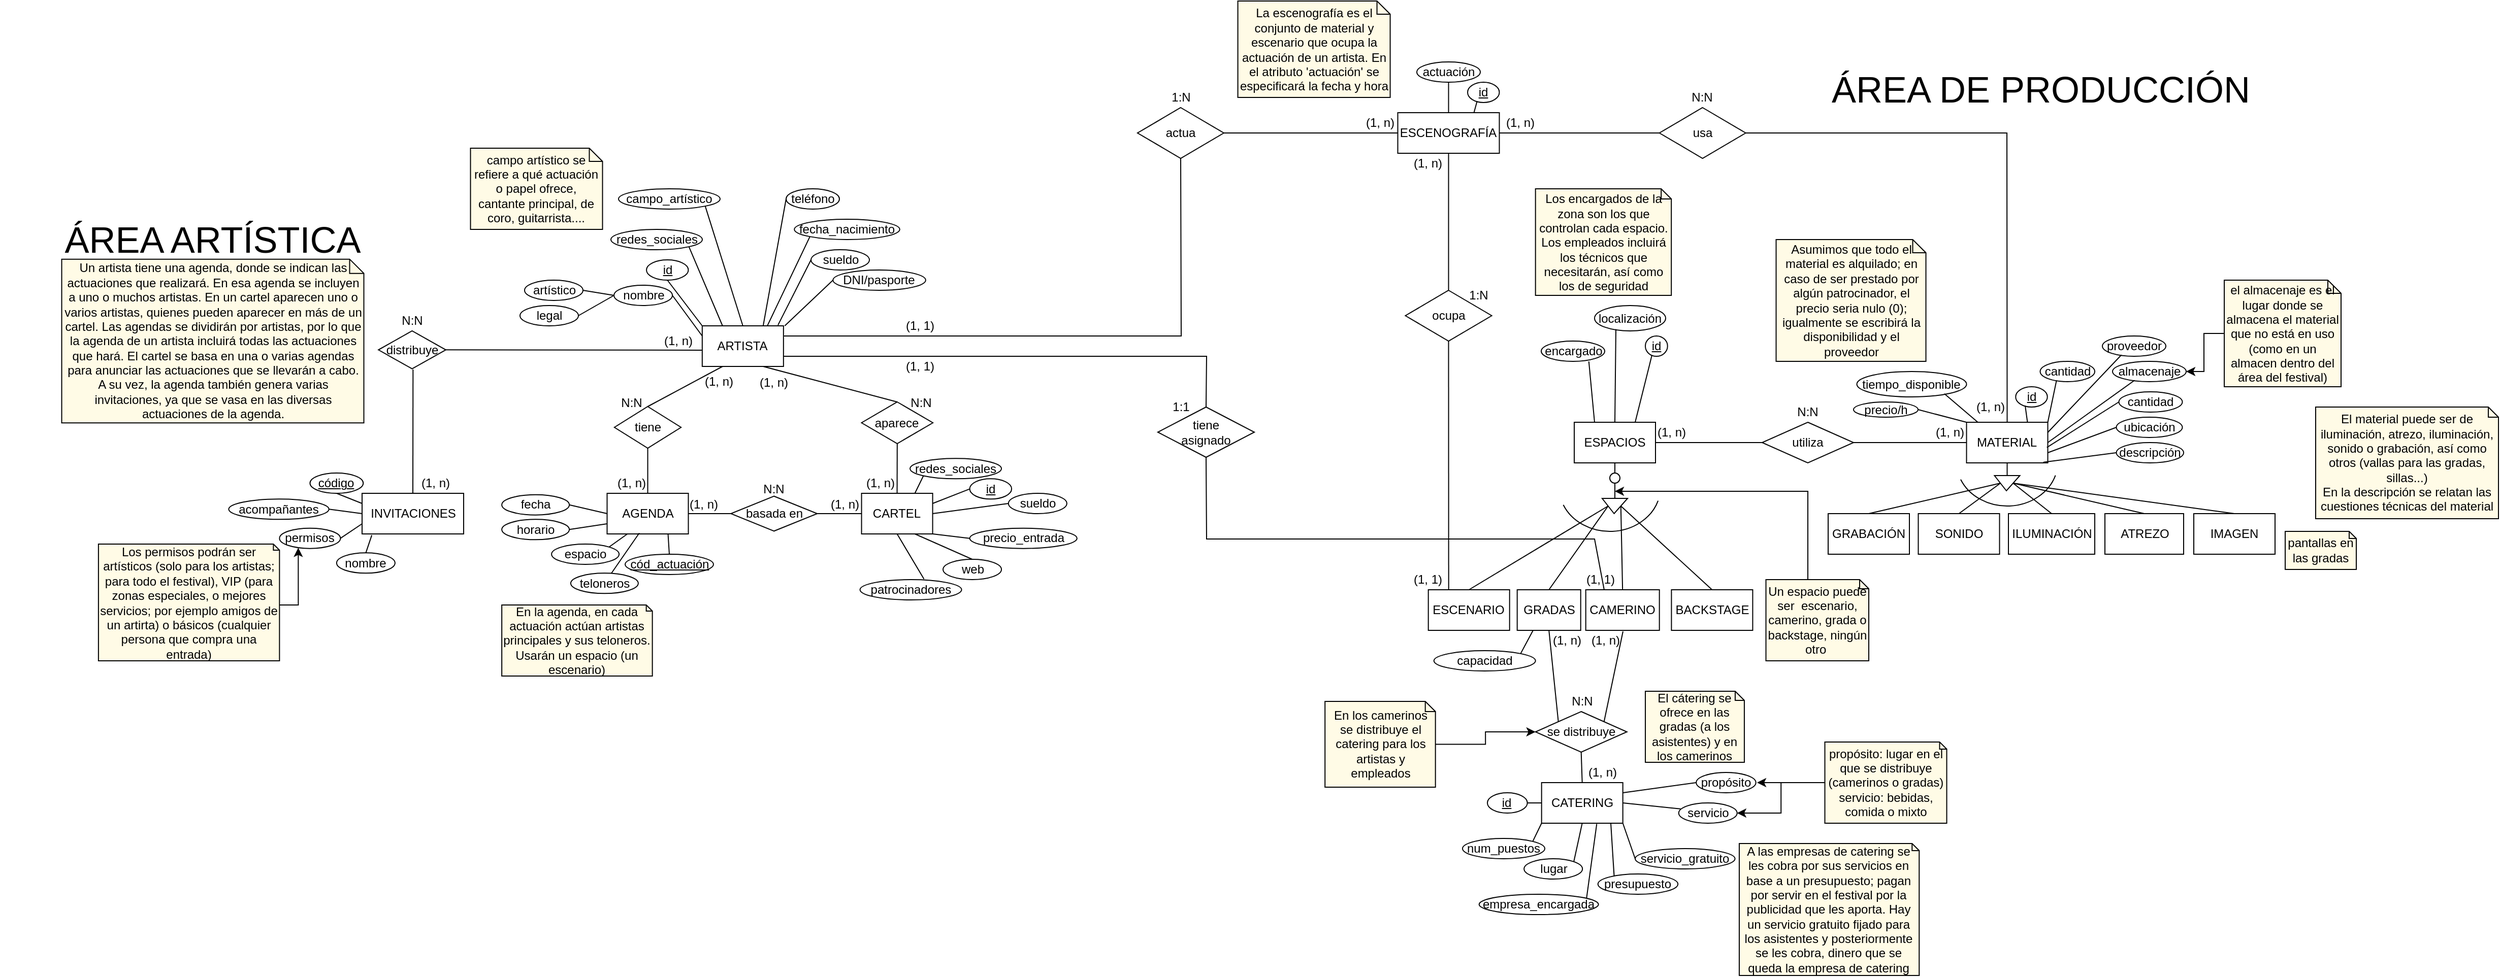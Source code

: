 <mxfile version="14.6.6" type="device"><diagram id="wHpsSQKOxJFCnORs4FpX" name="Page-1"><mxGraphModel dx="1752" dy="1997" grid="1" gridSize="10" guides="1" tooltips="1" connect="1" arrows="1" fold="1" page="1" pageScale="1" pageWidth="827" pageHeight="1169" math="0" shadow="0"><root><mxCell id="0"/><mxCell id="1" parent="0"/><mxCell id="FIEBZIFD5SA5ssJFEUVa-2" value="" style="verticalLabelPosition=bottom;verticalAlign=top;html=1;shape=mxgraph.basic.arc;startAngle=0.3;endAngle=0.684;fillColor=#FFFBE6;" parent="1" vertex="1"><mxGeometry x="1526.25" y="360" width="100" height="87.5" as="geometry"/></mxCell><mxCell id="lAFr23rKKSuZjU2SJJOA-1" value="ARTISTA" style="rounded=0;whiteSpace=wrap;html=1;" parent="1" vertex="1"><mxGeometry x="291.42" y="270" width="80" height="40" as="geometry"/></mxCell><mxCell id="lAFr23rKKSuZjU2SJJOA-2" value="CARTEL" style="rounded=0;whiteSpace=wrap;html=1;" parent="1" vertex="1"><mxGeometry x="448.28" y="435" width="70" height="40" as="geometry"/></mxCell><mxCell id="lAFr23rKKSuZjU2SJJOA-3" value="INVITACIONES" style="rounded=0;whiteSpace=wrap;html=1;" parent="1" vertex="1"><mxGeometry x="-43.5" y="435" width="100" height="40" as="geometry"/></mxCell><mxCell id="lAFr23rKKSuZjU2SJJOA-4" value="AGENDA" style="rounded=0;whiteSpace=wrap;html=1;" parent="1" vertex="1"><mxGeometry x="197.75" y="435" width="80" height="40" as="geometry"/></mxCell><mxCell id="lAFr23rKKSuZjU2SJJOA-45" value="MATERIAL" style="rounded=0;whiteSpace=wrap;html=1;" parent="1" vertex="1"><mxGeometry x="1536.25" y="365" width="80" height="40" as="geometry"/></mxCell><mxCell id="lAFr23rKKSuZjU2SJJOA-46" value="SONIDO" style="rounded=0;whiteSpace=wrap;html=1;" parent="1" vertex="1"><mxGeometry x="1488.75" y="455" width="80" height="40" as="geometry"/></mxCell><mxCell id="lAFr23rKKSuZjU2SJJOA-47" value="GRABACIÓN" style="rounded=0;whiteSpace=wrap;html=1;" parent="1" vertex="1"><mxGeometry x="1400" y="455" width="80" height="40" as="geometry"/></mxCell><mxCell id="lAFr23rKKSuZjU2SJJOA-48" value="ILUMINACIÓN" style="rounded=0;whiteSpace=wrap;html=1;" parent="1" vertex="1"><mxGeometry x="1577.5" y="455" width="85" height="40" as="geometry"/></mxCell><mxCell id="lAFr23rKKSuZjU2SJJOA-49" value="ESPACIOS" style="rounded=0;whiteSpace=wrap;html=1;" parent="1" vertex="1"><mxGeometry x="1150" y="365" width="80" height="40" as="geometry"/></mxCell><mxCell id="lAFr23rKKSuZjU2SJJOA-50" value="ESCENARIO" style="rounded=0;whiteSpace=wrap;html=1;" parent="1" vertex="1"><mxGeometry x="1006.34" y="530" width="80" height="40" as="geometry"/></mxCell><mxCell id="lAFr23rKKSuZjU2SJJOA-51" value="CAMERINO" style="rounded=0;whiteSpace=wrap;html=1;" parent="1" vertex="1"><mxGeometry x="1161.34" y="530" width="72.5" height="40" as="geometry"/></mxCell><mxCell id="lAFr23rKKSuZjU2SJJOA-52" value="BACKSTAGE" style="rounded=0;whiteSpace=wrap;html=1;" parent="1" vertex="1"><mxGeometry x="1245.71" y="530" width="80" height="40" as="geometry"/></mxCell><mxCell id="lAFr23rKKSuZjU2SJJOA-53" value="CATERING" style="rounded=0;whiteSpace=wrap;html=1;" parent="1" vertex="1"><mxGeometry x="1117.84" y="720" width="80" height="40" as="geometry"/></mxCell><mxCell id="lAFr23rKKSuZjU2SJJOA-54" value="ESCENOGRAFÍA" style="rounded=0;whiteSpace=wrap;html=1;" parent="1" vertex="1"><mxGeometry x="976.25" y="60" width="100" height="40" as="geometry"/></mxCell><mxCell id="lAFr23rKKSuZjU2SJJOA-55" value="" style="endArrow=none;html=1;rounded=0;exitX=0.5;exitY=1;exitDx=0;exitDy=0;startArrow=none;" parent="1" source="ZpnFqnNZQAsO4K6QBseK-27" target="lAFr23rKKSuZjU2SJJOA-56" edge="1"><mxGeometry relative="1" as="geometry"><mxPoint x="1180" y="415" as="sourcePoint"/><mxPoint x="1190" y="425" as="targetPoint"/></mxGeometry></mxCell><mxCell id="lAFr23rKKSuZjU2SJJOA-56" value="" style="verticalLabelPosition=bottom;verticalAlign=top;html=1;shape=mxgraph.basic.acute_triangle;dx=0.53;rotation=-180;" parent="1" vertex="1"><mxGeometry x="1177.5" y="440" width="25" height="15" as="geometry"/></mxCell><mxCell id="lAFr23rKKSuZjU2SJJOA-57" value="" style="endArrow=none;html=1;rounded=0;exitX=0;exitY=0;exitDx=6.625;exitDy=7.5;exitPerimeter=0;entryX=0.5;entryY=0;entryDx=0;entryDy=0;" parent="1" source="lAFr23rKKSuZjU2SJJOA-56" target="lAFr23rKKSuZjU2SJJOA-51" edge="1"><mxGeometry relative="1" as="geometry"><mxPoint x="1130" y="455" as="sourcePoint"/><mxPoint x="1290" y="455" as="targetPoint"/></mxGeometry></mxCell><mxCell id="lAFr23rKKSuZjU2SJJOA-58" value="" style="endArrow=none;html=1;rounded=0;exitX=0;exitY=0;exitDx=19.125;exitDy=7.5;exitPerimeter=0;entryX=0.5;entryY=0;entryDx=0;entryDy=0;" parent="1" source="lAFr23rKKSuZjU2SJJOA-56" target="lAFr23rKKSuZjU2SJJOA-50" edge="1"><mxGeometry relative="1" as="geometry"><mxPoint x="1130" y="455" as="sourcePoint"/><mxPoint x="1290" y="455" as="targetPoint"/></mxGeometry></mxCell><mxCell id="lAFr23rKKSuZjU2SJJOA-59" value="" style="endArrow=none;html=1;rounded=0;entryX=0.5;entryY=0;entryDx=0;entryDy=0;exitX=0;exitY=0;exitDx=6.625;exitDy=7.5;exitPerimeter=0;" parent="1" source="lAFr23rKKSuZjU2SJJOA-56" target="lAFr23rKKSuZjU2SJJOA-52" edge="1"><mxGeometry relative="1" as="geometry"><mxPoint x="1200" y="455" as="sourcePoint"/><mxPoint x="1290" y="455" as="targetPoint"/></mxGeometry></mxCell><mxCell id="lAFr23rKKSuZjU2SJJOA-60" value="utiliza" style="shape=rhombus;perimeter=rhombusPerimeter;whiteSpace=wrap;html=1;align=center;" parent="1" vertex="1"><mxGeometry x="1335" y="365" width="90" height="40" as="geometry"/></mxCell><mxCell id="lAFr23rKKSuZjU2SJJOA-61" value="" style="endArrow=none;html=1;rounded=0;exitX=0.5;exitY=1;exitDx=0;exitDy=0;" parent="1" source="lAFr23rKKSuZjU2SJJOA-45" target="lAFr23rKKSuZjU2SJJOA-62" edge="1"><mxGeometry relative="1" as="geometry"><mxPoint x="1558.75" y="457.5" as="sourcePoint"/><mxPoint x="1558.75" y="477.5" as="targetPoint"/></mxGeometry></mxCell><mxCell id="lAFr23rKKSuZjU2SJJOA-62" value="" style="verticalLabelPosition=bottom;verticalAlign=top;html=1;shape=mxgraph.basic.acute_triangle;dx=0.53;rotation=-180;" parent="1" vertex="1"><mxGeometry x="1563.75" y="417.5" width="25" height="15" as="geometry"/></mxCell><mxCell id="lAFr23rKKSuZjU2SJJOA-63" value="" style="endArrow=none;html=1;rounded=0;exitX=0;exitY=0;exitDx=19.125;exitDy=7.5;exitPerimeter=0;entryX=0.5;entryY=0;entryDx=0;entryDy=0;" parent="1" source="lAFr23rKKSuZjU2SJJOA-62" target="lAFr23rKKSuZjU2SJJOA-46" edge="1"><mxGeometry relative="1" as="geometry"><mxPoint x="1526.25" y="497.5" as="sourcePoint"/><mxPoint x="1586.25" y="497.5" as="targetPoint"/></mxGeometry></mxCell><mxCell id="lAFr23rKKSuZjU2SJJOA-64" value="" style="endArrow=none;html=1;rounded=0;exitX=0;exitY=0;exitDx=19.125;exitDy=7.5;exitPerimeter=0;entryX=0.5;entryY=0;entryDx=0;entryDy=0;" parent="1" source="lAFr23rKKSuZjU2SJJOA-62" target="lAFr23rKKSuZjU2SJJOA-47" edge="1"><mxGeometry relative="1" as="geometry"><mxPoint x="1526.25" y="497.5" as="sourcePoint"/><mxPoint x="1496.25" y="497.5" as="targetPoint"/></mxGeometry></mxCell><mxCell id="lAFr23rKKSuZjU2SJJOA-65" value="" style="endArrow=none;html=1;rounded=0;entryX=0.5;entryY=0;entryDx=0;entryDy=0;exitX=0;exitY=0;exitDx=6.625;exitDy=7.5;exitPerimeter=0;" parent="1" source="lAFr23rKKSuZjU2SJJOA-62" target="lAFr23rKKSuZjU2SJJOA-48" edge="1"><mxGeometry relative="1" as="geometry"><mxPoint x="1596.25" y="497.5" as="sourcePoint"/><mxPoint x="1676.25" y="497.5" as="targetPoint"/></mxGeometry></mxCell><mxCell id="lAFr23rKKSuZjU2SJJOA-66" value="" style="endArrow=none;html=1;rounded=0;exitX=1;exitY=0.5;exitDx=0;exitDy=0;entryX=0;entryY=0.5;entryDx=0;entryDy=0;" parent="1" source="lAFr23rKKSuZjU2SJJOA-49" target="lAFr23rKKSuZjU2SJJOA-60" edge="1"><mxGeometry relative="1" as="geometry"><mxPoint x="1170" y="285" as="sourcePoint"/><mxPoint x="1330" y="285" as="targetPoint"/></mxGeometry></mxCell><mxCell id="lAFr23rKKSuZjU2SJJOA-67" value="" style="endArrow=none;html=1;rounded=0;exitX=1;exitY=0.5;exitDx=0;exitDy=0;entryX=0;entryY=0.5;entryDx=0;entryDy=0;" parent="1" source="lAFr23rKKSuZjU2SJJOA-60" target="lAFr23rKKSuZjU2SJJOA-45" edge="1"><mxGeometry relative="1" as="geometry"><mxPoint x="1170" y="285" as="sourcePoint"/><mxPoint x="1330" y="285" as="targetPoint"/></mxGeometry></mxCell><mxCell id="lAFr23rKKSuZjU2SJJOA-68" value="ocupa" style="shape=rhombus;perimeter=rhombusPerimeter;whiteSpace=wrap;html=1;align=center;" parent="1" vertex="1"><mxGeometry x="983.75" y="235" width="85" height="50" as="geometry"/></mxCell><mxCell id="lAFr23rKKSuZjU2SJJOA-69" value="" style="endArrow=none;html=1;rounded=0;entryX=0.5;entryY=0;entryDx=0;entryDy=0;exitX=1;exitY=0.5;exitDx=0;exitDy=0;" parent="1" source="7BMnyStVyAtj3TDrijPH-26" target="lAFr23rKKSuZjU2SJJOA-45" edge="1"><mxGeometry relative="1" as="geometry"><mxPoint x="1250" y="80" as="sourcePoint"/><mxPoint x="1330" y="515" as="targetPoint"/><Array as="points"><mxPoint x="1576" y="80"/></Array></mxGeometry></mxCell><mxCell id="lAFr23rKKSuZjU2SJJOA-70" value="" style="endArrow=none;html=1;rounded=0;exitX=0.5;exitY=1;exitDx=0;exitDy=0;entryX=0.5;entryY=0;entryDx=0;entryDy=0;" parent="1" source="lAFr23rKKSuZjU2SJJOA-54" target="lAFr23rKKSuZjU2SJJOA-68" edge="1"><mxGeometry relative="1" as="geometry"><mxPoint x="1452" y="155" as="sourcePoint"/><mxPoint x="1558.75" y="225" as="targetPoint"/></mxGeometry></mxCell><mxCell id="lAFr23rKKSuZjU2SJJOA-74" value="se distribuye" style="rhombus;whiteSpace=wrap;html=1;" parent="1" vertex="1"><mxGeometry x="1111.84" y="650" width="90" height="40" as="geometry"/></mxCell><mxCell id="lAFr23rKKSuZjU2SJJOA-75" value="" style="endArrow=none;html=1;exitX=1;exitY=0;exitDx=0;exitDy=0;" parent="1" source="lAFr23rKKSuZjU2SJJOA-74" edge="1"><mxGeometry width="50" height="50" relative="1" as="geometry"><mxPoint x="1471.34" y="610" as="sourcePoint"/><mxPoint x="1198" y="571" as="targetPoint"/></mxGeometry></mxCell><mxCell id="lAFr23rKKSuZjU2SJJOA-76" value="" style="endArrow=none;html=1;exitX=0.5;exitY=1;exitDx=0;exitDy=0;entryX=0.5;entryY=0;entryDx=0;entryDy=0;" parent="1" source="lAFr23rKKSuZjU2SJJOA-74" target="lAFr23rKKSuZjU2SJJOA-53" edge="1"><mxGeometry width="50" height="50" relative="1" as="geometry"><mxPoint x="1180.59" y="690" as="sourcePoint"/><mxPoint x="1477.59" y="610" as="targetPoint"/></mxGeometry></mxCell><mxCell id="lAFr23rKKSuZjU2SJJOA-77" value="" style="endArrow=none;html=1;rounded=0;exitX=0.5;exitY=1;exitDx=0;exitDy=0;entryX=0.25;entryY=0;entryDx=0;entryDy=0;" parent="1" source="lAFr23rKKSuZjU2SJJOA-68" target="lAFr23rKKSuZjU2SJJOA-50" edge="1"><mxGeometry relative="1" as="geometry"><mxPoint x="1425" y="290" as="sourcePoint"/><mxPoint x="1558.75" y="375" as="targetPoint"/></mxGeometry></mxCell><mxCell id="lAFr23rKKSuZjU2SJJOA-78" value="La escenografía es el conjunto de material y escenario que ocupa la actuación de un artista. En el atributo 'actuación' se especificará la fecha y hora" style="shape=note;size=13;whiteSpace=wrap;html=1;fillColor=#FFFBE6;" parent="1" vertex="1"><mxGeometry x="818.78" y="-50" width="150" height="95" as="geometry"/></mxCell><mxCell id="lAFr23rKKSuZjU2SJJOA-80" value="El material puede ser de iluminación, atrezo, iluminación, sonido o grabación, así como otros (vallas para las gradas, sillas...)&lt;br&gt;En la descripción se relatan las cuestiones técnicas del material" style="shape=note;size=10;whiteSpace=wrap;html=1;fillColor=#FFFBE6;" parent="1" vertex="1"><mxGeometry x="1880" y="350" width="180" height="110" as="geometry"/></mxCell><mxCell id="lAFr23rKKSuZjU2SJJOA-83" style="edgeStyle=orthogonalEdgeStyle;rounded=0;orthogonalLoop=1;jettySize=auto;html=1;" parent="1" source="lAFr23rKKSuZjU2SJJOA-82" edge="1"><mxGeometry relative="1" as="geometry"><mxPoint x="1190" y="433" as="targetPoint"/><Array as="points"><mxPoint x="1380" y="570"/><mxPoint x="1380" y="433"/></Array></mxGeometry></mxCell><mxCell id="lAFr23rKKSuZjU2SJJOA-82" value="Un espacio puede ser&amp;nbsp; escenario, camerino, grada o backstage, ningún otro&amp;nbsp;" style="shape=note;size=9;whiteSpace=wrap;html=1;fillColor=#FFFBE6;" parent="1" vertex="1"><mxGeometry x="1338.75" y="520" width="101.25" height="80" as="geometry"/></mxCell><mxCell id="lAFr23rKKSuZjU2SJJOA-85" style="edgeStyle=orthogonalEdgeStyle;rounded=0;orthogonalLoop=1;jettySize=auto;html=1;entryX=0;entryY=0.5;entryDx=0;entryDy=0;" parent="1" source="lAFr23rKKSuZjU2SJJOA-84" target="lAFr23rKKSuZjU2SJJOA-74" edge="1"><mxGeometry relative="1" as="geometry"/></mxCell><mxCell id="lAFr23rKKSuZjU2SJJOA-84" value="En los camerinos se distribuye el catering para los artistas y empleados" style="shape=note;size=10;whiteSpace=wrap;html=1;fillColor=#FFFBE6;" parent="1" vertex="1"><mxGeometry x="904.59" y="640" width="108.75" height="84.5" as="geometry"/></mxCell><mxCell id="P6zloxRCI6d_RbfvAFW0-1" value="GRADAS" style="rounded=0;whiteSpace=wrap;html=1;" parent="1" vertex="1"><mxGeometry x="1093.84" y="530" width="62.5" height="40" as="geometry"/></mxCell><mxCell id="P6zloxRCI6d_RbfvAFW0-2" value="" style="endArrow=none;html=1;exitX=0.5;exitY=0;exitDx=0;exitDy=0;entryX=0;entryY=0;entryDx=19.125;entryDy=7.5;entryPerimeter=0;" parent="1" source="P6zloxRCI6d_RbfvAFW0-1" target="lAFr23rKKSuZjU2SJJOA-56" edge="1"><mxGeometry width="50" height="50" relative="1" as="geometry"><mxPoint x="1310" y="470" as="sourcePoint"/><mxPoint x="1180" y="450" as="targetPoint"/></mxGeometry></mxCell><mxCell id="P6zloxRCI6d_RbfvAFW0-9" value="" style="verticalLabelPosition=bottom;verticalAlign=top;html=1;shape=mxgraph.basic.arc;startAngle=0.3;endAngle=0.684;fillColor=#FFFBE6;" parent="1" vertex="1"><mxGeometry x="1135" y="385" width="100" height="87.5" as="geometry"/></mxCell><mxCell id="P6zloxRCI6d_RbfvAFW0-13" value="IMAGEN" style="rounded=0;whiteSpace=wrap;html=1;" parent="1" vertex="1"><mxGeometry x="1760" y="455" width="80" height="40" as="geometry"/></mxCell><mxCell id="P6zloxRCI6d_RbfvAFW0-14" value="" style="endArrow=none;html=1;exitX=0.5;exitY=0;exitDx=0;exitDy=0;entryX=0;entryY=0;entryDx=6.625;entryDy=7.5;entryPerimeter=0;" parent="1" source="P6zloxRCI6d_RbfvAFW0-13" target="lAFr23rKKSuZjU2SJJOA-62" edge="1"><mxGeometry width="50" height="50" relative="1" as="geometry"><mxPoint x="2158.75" y="555" as="sourcePoint"/><mxPoint x="1890" y="510" as="targetPoint"/></mxGeometry></mxCell><mxCell id="P6zloxRCI6d_RbfvAFW0-15" value="pantallas en las gradas" style="shape=note;size=7;whiteSpace=wrap;html=1;fillColor=#FFFBE6;" parent="1" vertex="1"><mxGeometry x="1850" y="472.5" width="70" height="37.5" as="geometry"/></mxCell><mxCell id="P6zloxRCI6d_RbfvAFW0-16" value="El cátering se ofrece en las gradas (a los asistentes) y en los camerinos" style="shape=note;size=9;whiteSpace=wrap;html=1;fillColor=#FFFBE6;" parent="1" vertex="1"><mxGeometry x="1220" y="630" width="97.47" height="70" as="geometry"/></mxCell><mxCell id="P6zloxRCI6d_RbfvAFW0-17" value="nombre" style="ellipse;whiteSpace=wrap;html=1;align=center;fillColor=#FFFFFF;" parent="1" vertex="1"><mxGeometry x="204.53" y="230" width="57.5" height="20" as="geometry"/></mxCell><mxCell id="P6zloxRCI6d_RbfvAFW0-18" value="legal" style="ellipse;whiteSpace=wrap;html=1;align=center;fillColor=#FFFFFF;" parent="1" vertex="1"><mxGeometry x="112.0" y="250" width="57.5" height="20" as="geometry"/></mxCell><mxCell id="P6zloxRCI6d_RbfvAFW0-19" value="artístico" style="ellipse;whiteSpace=wrap;html=1;align=center;fillColor=#FFFFFF;" parent="1" vertex="1"><mxGeometry x="116.5" y="225" width="57.5" height="20" as="geometry"/></mxCell><mxCell id="P6zloxRCI6d_RbfvAFW0-20" value="&lt;u&gt;id&lt;/u&gt;" style="ellipse;whiteSpace=wrap;html=1;align=center;fillColor=#FFFFFF;" parent="1" vertex="1"><mxGeometry x="236.5" y="205" width="41.25" height="20" as="geometry"/></mxCell><mxCell id="P6zloxRCI6d_RbfvAFW0-21" value="DNI/pasporte" style="ellipse;whiteSpace=wrap;html=1;align=center;fillColor=#FFFFFF;" parent="1" vertex="1"><mxGeometry x="420.16" y="215" width="91.25" height="20" as="geometry"/></mxCell><mxCell id="P6zloxRCI6d_RbfvAFW0-22" value="fecha_nacimiento" style="ellipse;whiteSpace=wrap;html=1;align=center;fillColor=#FFFFFF;" parent="1" vertex="1"><mxGeometry x="382.13" y="165" width="103.75" height="20" as="geometry"/></mxCell><mxCell id="P6zloxRCI6d_RbfvAFW0-23" value="redes_sociales" style="ellipse;whiteSpace=wrap;html=1;align=center;fillColor=#FFFFFF;" parent="1" vertex="1"><mxGeometry x="201.5" y="175" width="90" height="20" as="geometry"/></mxCell><mxCell id="P6zloxRCI6d_RbfvAFW0-24" value="teléfono" style="ellipse;whiteSpace=wrap;html=1;align=center;fillColor=#FFFFFF;" parent="1" vertex="1"><mxGeometry x="374.0" y="135" width="52.5" height="20" as="geometry"/></mxCell><mxCell id="P6zloxRCI6d_RbfvAFW0-28" value="" style="endArrow=none;html=1;exitX=0.75;exitY=0;exitDx=0;exitDy=0;entryX=0;entryY=0.5;entryDx=0;entryDy=0;" parent="1" source="lAFr23rKKSuZjU2SJJOA-1" target="P6zloxRCI6d_RbfvAFW0-24" edge="1"><mxGeometry width="50" height="50" relative="1" as="geometry"><mxPoint x="369.137" y="179.621" as="sourcePoint"/><mxPoint x="410.25" y="-205" as="targetPoint"/></mxGeometry></mxCell><mxCell id="P6zloxRCI6d_RbfvAFW0-29" value="" style="endArrow=none;html=1;exitX=1;exitY=0.5;exitDx=0;exitDy=0;entryX=0;entryY=0.5;entryDx=0;entryDy=0;" parent="1" source="P6zloxRCI6d_RbfvAFW0-19" target="P6zloxRCI6d_RbfvAFW0-17" edge="1"><mxGeometry width="50" height="50" relative="1" as="geometry"><mxPoint x="-51.493" y="59.621" as="sourcePoint"/><mxPoint x="66.5" y="65" as="targetPoint"/></mxGeometry></mxCell><mxCell id="P6zloxRCI6d_RbfvAFW0-30" value="" style="endArrow=none;html=1;exitX=0;exitY=0.5;exitDx=0;exitDy=0;entryX=1;entryY=0.5;entryDx=0;entryDy=0;" parent="1" source="P6zloxRCI6d_RbfvAFW0-17" target="P6zloxRCI6d_RbfvAFW0-18" edge="1"><mxGeometry width="50" height="50" relative="1" as="geometry"><mxPoint x="-51.493" y="80.379" as="sourcePoint"/><mxPoint x="6.5" y="80" as="targetPoint"/></mxGeometry></mxCell><mxCell id="P6zloxRCI6d_RbfvAFW0-35" value="sueldo" style="ellipse;whiteSpace=wrap;html=1;align=center;fillColor=#FFFFFF;" parent="1" vertex="1"><mxGeometry x="398.53" y="195" width="57.5" height="20" as="geometry"/></mxCell><mxCell id="P6zloxRCI6d_RbfvAFW0-36" value="campo_artístico" style="ellipse;whiteSpace=wrap;html=1;align=center;fillColor=#FFFFFF;" parent="1" vertex="1"><mxGeometry x="209.0" y="135" width="100" height="20" as="geometry"/></mxCell><mxCell id="P6zloxRCI6d_RbfvAFW0-37" value="campo artístico se refiere a qué actuación o papel ofrece, cantante principal, de coro, guitarrista...." style="shape=note;size=13;whiteSpace=wrap;html=1;fillColor=#FFFBE6;" parent="1" vertex="1"><mxGeometry x="63.25" y="95" width="130" height="80" as="geometry"/></mxCell><mxCell id="P6zloxRCI6d_RbfvAFW0-39" value="" style="endArrow=none;html=1;rounded=0;exitX=0;exitY=0.5;exitDx=0;exitDy=0;entryX=0.932;entryY=-0.017;entryDx=0;entryDy=0;entryPerimeter=0;" parent="1" source="P6zloxRCI6d_RbfvAFW0-35" target="lAFr23rKKSuZjU2SJJOA-1" edge="1"><mxGeometry relative="1" as="geometry"><mxPoint x="426.5" y="145" as="sourcePoint"/><mxPoint x="371" y="255" as="targetPoint"/></mxGeometry></mxCell><mxCell id="P6zloxRCI6d_RbfvAFW0-40" value="" style="endArrow=none;html=1;rounded=0;exitX=0.5;exitY=1;exitDx=0;exitDy=0;entryX=0;entryY=0;entryDx=0;entryDy=0;" parent="1" source="P6zloxRCI6d_RbfvAFW0-20" target="lAFr23rKKSuZjU2SJJOA-1" edge="1"><mxGeometry relative="1" as="geometry"><mxPoint x="426.5" y="145" as="sourcePoint"/><mxPoint x="586.5" y="145" as="targetPoint"/></mxGeometry></mxCell><mxCell id="P6zloxRCI6d_RbfvAFW0-41" value="" style="endArrow=none;html=1;rounded=0;exitX=1;exitY=1;exitDx=0;exitDy=0;entryX=0.25;entryY=0;entryDx=0;entryDy=0;" parent="1" source="P6zloxRCI6d_RbfvAFW0-23" target="lAFr23rKKSuZjU2SJJOA-1" edge="1"><mxGeometry relative="1" as="geometry"><mxPoint x="426.5" y="145" as="sourcePoint"/><mxPoint x="586.5" y="145" as="targetPoint"/></mxGeometry></mxCell><mxCell id="P6zloxRCI6d_RbfvAFW0-42" value="" style="endArrow=none;html=1;rounded=0;exitX=1;exitY=1;exitDx=0;exitDy=0;entryX=0.5;entryY=0;entryDx=0;entryDy=0;" parent="1" source="P6zloxRCI6d_RbfvAFW0-36" target="lAFr23rKKSuZjU2SJJOA-1" edge="1"><mxGeometry relative="1" as="geometry"><mxPoint x="426.5" y="145" as="sourcePoint"/><mxPoint x="586.5" y="145" as="targetPoint"/></mxGeometry></mxCell><mxCell id="P6zloxRCI6d_RbfvAFW0-44" value="" style="endArrow=none;html=1;rounded=0;entryX=0.803;entryY=-0.008;entryDx=0;entryDy=0;entryPerimeter=0;exitX=0;exitY=1;exitDx=0;exitDy=0;" parent="1" source="P6zloxRCI6d_RbfvAFW0-22" target="lAFr23rKKSuZjU2SJJOA-1" edge="1"><mxGeometry relative="1" as="geometry"><mxPoint x="212.5" y="230" as="sourcePoint"/><mxPoint x="586.5" y="145" as="targetPoint"/></mxGeometry></mxCell><mxCell id="P6zloxRCI6d_RbfvAFW0-47" value="" style="endArrow=none;html=1;rounded=0;exitX=1;exitY=0.5;exitDx=0;exitDy=0;entryX=0;entryY=0.25;entryDx=0;entryDy=0;" parent="1" source="P6zloxRCI6d_RbfvAFW0-17" target="lAFr23rKKSuZjU2SJJOA-1" edge="1"><mxGeometry relative="1" as="geometry"><mxPoint x="346.5" y="225" as="sourcePoint"/><mxPoint x="506.5" y="225" as="targetPoint"/></mxGeometry></mxCell><mxCell id="P6zloxRCI6d_RbfvAFW0-48" value="" style="endArrow=none;html=1;rounded=0;exitX=0;exitY=0.5;exitDx=0;exitDy=0;" parent="1" source="P6zloxRCI6d_RbfvAFW0-21" edge="1"><mxGeometry relative="1" as="geometry"><mxPoint x="482.66" y="270" as="sourcePoint"/><mxPoint x="372.66" y="270" as="targetPoint"/></mxGeometry></mxCell><mxCell id="P6zloxRCI6d_RbfvAFW0-49" value="localización" style="ellipse;whiteSpace=wrap;html=1;align=center;fillColor=#FFFFFF;" parent="1" vertex="1"><mxGeometry x="1170" y="250" width="70" height="25" as="geometry"/></mxCell><mxCell id="P6zloxRCI6d_RbfvAFW0-50" value="" style="endArrow=none;html=1;rounded=0;exitX=0.3;exitY=0.932;exitDx=0;exitDy=0;entryX=0.5;entryY=0;entryDx=0;entryDy=0;exitPerimeter=0;" parent="1" source="P6zloxRCI6d_RbfvAFW0-49" target="lAFr23rKKSuZjU2SJJOA-49" edge="1"><mxGeometry relative="1" as="geometry"><mxPoint x="1655" y="125" as="sourcePoint"/><mxPoint x="1600" y="240" as="targetPoint"/></mxGeometry></mxCell><mxCell id="P6zloxRCI6d_RbfvAFW0-51" value="&lt;u&gt;id&lt;/u&gt;" style="ellipse;whiteSpace=wrap;html=1;align=center;fillColor=#FFFFFF;" parent="1" vertex="1"><mxGeometry x="1220" y="280" width="21.87" height="20" as="geometry"/></mxCell><mxCell id="P6zloxRCI6d_RbfvAFW0-52" value="" style="endArrow=none;html=1;rounded=0;exitX=0.3;exitY=0.932;exitDx=0;exitDy=0;entryX=0.75;entryY=0;entryDx=0;entryDy=0;exitPerimeter=0;" parent="1" source="P6zloxRCI6d_RbfvAFW0-51" target="lAFr23rKKSuZjU2SJJOA-49" edge="1"><mxGeometry relative="1" as="geometry"><mxPoint x="1687.96" y="159.96" as="sourcePoint"/><mxPoint x="1207.68" y="365.0" as="targetPoint"/></mxGeometry></mxCell><mxCell id="P6zloxRCI6d_RbfvAFW0-57" value="&lt;u&gt;id&lt;/u&gt;" style="ellipse;whiteSpace=wrap;html=1;align=center;fillColor=#FFFFFF;" parent="1" vertex="1"><mxGeometry x="1584.62" y="330" width="31.25" height="20" as="geometry"/></mxCell><mxCell id="P6zloxRCI6d_RbfvAFW0-58" value="" style="endArrow=none;html=1;rounded=0;exitX=0.3;exitY=0.932;exitDx=0;exitDy=0;entryX=0.75;entryY=0;entryDx=0;entryDy=0;exitPerimeter=0;" parent="1" source="P6zloxRCI6d_RbfvAFW0-57" target="lAFr23rKKSuZjU2SJJOA-45" edge="1"><mxGeometry relative="1" as="geometry"><mxPoint x="2090.46" y="159.96" as="sourcePoint"/><mxPoint x="1612.5" y="365.0" as="targetPoint"/></mxGeometry></mxCell><mxCell id="P6zloxRCI6d_RbfvAFW0-59" value="cantidad" style="ellipse;whiteSpace=wrap;html=1;align=center;fillColor=#FFFFFF;" parent="1" vertex="1"><mxGeometry x="1608.75" y="305" width="53.75" height="20" as="geometry"/></mxCell><mxCell id="P6zloxRCI6d_RbfvAFW0-60" value="" style="endArrow=none;html=1;rounded=0;exitX=0.3;exitY=0.932;exitDx=0;exitDy=0;entryX=1;entryY=0;entryDx=0;entryDy=0;exitPerimeter=0;" parent="1" source="P6zloxRCI6d_RbfvAFW0-59" target="lAFr23rKKSuZjU2SJJOA-45" edge="1"><mxGeometry relative="1" as="geometry"><mxPoint x="2100.46" y="169.96" as="sourcePoint"/><mxPoint x="1632.5" y="365.0" as="targetPoint"/></mxGeometry></mxCell><mxCell id="P6zloxRCI6d_RbfvAFW0-62" value="proveedor" style="ellipse;whiteSpace=wrap;html=1;align=center;fillColor=#FFFFFF;" parent="1" vertex="1"><mxGeometry x="1670" y="280" width="62.5" height="20" as="geometry"/></mxCell><mxCell id="P6zloxRCI6d_RbfvAFW0-63" value="" style="endArrow=none;html=1;rounded=0;exitX=0.3;exitY=0.932;exitDx=0;exitDy=0;entryX=1;entryY=0.25;entryDx=0;entryDy=0;exitPerimeter=0;" parent="1" source="P6zloxRCI6d_RbfvAFW0-62" target="lAFr23rKKSuZjU2SJJOA-45" edge="1"><mxGeometry relative="1" as="geometry"><mxPoint x="2110.46" y="179.96" as="sourcePoint"/><mxPoint x="1642.5" y="375.0" as="targetPoint"/></mxGeometry></mxCell><mxCell id="P6zloxRCI6d_RbfvAFW0-64" value="almacenaje" style="ellipse;whiteSpace=wrap;html=1;align=center;fillColor=#FFFFFF;" parent="1" vertex="1"><mxGeometry x="1680" y="305" width="72.5" height="20" as="geometry"/></mxCell><mxCell id="P6zloxRCI6d_RbfvAFW0-65" value="" style="endArrow=none;html=1;rounded=0;exitX=0.3;exitY=0.932;exitDx=0;exitDy=0;entryX=1;entryY=0.5;entryDx=0;entryDy=0;exitPerimeter=0;" parent="1" source="P6zloxRCI6d_RbfvAFW0-64" target="lAFr23rKKSuZjU2SJJOA-45" edge="1"><mxGeometry relative="1" as="geometry"><mxPoint x="2120.46" y="189.96" as="sourcePoint"/><mxPoint x="1652.5" y="385.0" as="targetPoint"/></mxGeometry></mxCell><mxCell id="P6zloxRCI6d_RbfvAFW0-66" value="cantidad" style="ellipse;whiteSpace=wrap;html=1;align=center;fillColor=#FFFFFF;" parent="1" vertex="1"><mxGeometry x="1686.25" y="335" width="62.5" height="20" as="geometry"/></mxCell><mxCell id="P6zloxRCI6d_RbfvAFW0-67" value="" style="endArrow=none;html=1;rounded=0;exitX=0;exitY=0.5;exitDx=0;exitDy=0;entryX=0.989;entryY=0.621;entryDx=0;entryDy=0;entryPerimeter=0;" parent="1" source="P6zloxRCI6d_RbfvAFW0-66" target="lAFr23rKKSuZjU2SJJOA-45" edge="1"><mxGeometry relative="1" as="geometry"><mxPoint x="2130.46" y="199.96" as="sourcePoint"/><mxPoint x="1662.5" y="395.0" as="targetPoint"/></mxGeometry></mxCell><mxCell id="P6zloxRCI6d_RbfvAFW0-75" style="edgeStyle=orthogonalEdgeStyle;rounded=0;orthogonalLoop=1;jettySize=auto;html=1;entryX=1;entryY=0.5;entryDx=0;entryDy=0;" parent="1" source="P6zloxRCI6d_RbfvAFW0-68" target="P6zloxRCI6d_RbfvAFW0-64" edge="1"><mxGeometry relative="1" as="geometry"/></mxCell><mxCell id="P6zloxRCI6d_RbfvAFW0-68" value="el almacenaje es el lugar donde se almacena el material que no está en uso (como en un almacen dentro del área del festival)" style="shape=note;size=13;whiteSpace=wrap;html=1;fillColor=#FFFBE6;" parent="1" vertex="1"><mxGeometry x="1790" y="225" width="115" height="105" as="geometry"/></mxCell><mxCell id="P6zloxRCI6d_RbfvAFW0-70" value="precio/h" style="ellipse;whiteSpace=wrap;html=1;align=center;fillColor=#FFFFFF;" parent="1" vertex="1"><mxGeometry x="1425" y="345" width="63.5" height="15" as="geometry"/></mxCell><mxCell id="P6zloxRCI6d_RbfvAFW0-71" value="" style="endArrow=none;html=1;rounded=0;exitX=1;exitY=0.5;exitDx=0;exitDy=0;entryX=0;entryY=0;entryDx=0;entryDy=0;" parent="1" source="P6zloxRCI6d_RbfvAFW0-70" target="lAFr23rKKSuZjU2SJJOA-45" edge="1"><mxGeometry relative="1" as="geometry"><mxPoint x="2001" y="127.48" as="sourcePoint"/><mxPoint x="1552.14" y="367.52" as="targetPoint"/></mxGeometry></mxCell><mxCell id="P6zloxRCI6d_RbfvAFW0-72" value="tiempo_disponible" style="ellipse;whiteSpace=wrap;html=1;align=center;fillColor=#FFFFFF;" parent="1" vertex="1"><mxGeometry x="1428.25" y="315" width="108" height="25" as="geometry"/></mxCell><mxCell id="P6zloxRCI6d_RbfvAFW0-73" value="" style="endArrow=none;html=1;rounded=0;exitX=0.798;exitY=0.877;exitDx=0;exitDy=0;entryX=0.141;entryY=0.004;entryDx=0;entryDy=0;exitPerimeter=0;entryPerimeter=0;" parent="1" source="P6zloxRCI6d_RbfvAFW0-72" target="lAFr23rKKSuZjU2SJJOA-45" edge="1"><mxGeometry relative="1" as="geometry"><mxPoint x="1946.75" y="139.98" as="sourcePoint"/><mxPoint x="1502" y="377.5" as="targetPoint"/></mxGeometry></mxCell><mxCell id="P6zloxRCI6d_RbfvAFW0-74" value="Asumimos que todo el material es alquilado; en caso de ser prestado por algún patrocinador, el precio seria nulo (0); igualmente se escribirá la disponibilidad y el proveedor" style="shape=note;size=13;whiteSpace=wrap;html=1;fillColor=#FFFBE6;" parent="1" vertex="1"><mxGeometry x="1348.76" y="185" width="147.5" height="120" as="geometry"/></mxCell><mxCell id="P6zloxRCI6d_RbfvAFW0-76" value="encargado" style="ellipse;whiteSpace=wrap;html=1;align=center;fillColor=#FFFFFF;" parent="1" vertex="1"><mxGeometry x="1117.5" y="285" width="62.5" height="20" as="geometry"/></mxCell><mxCell id="P6zloxRCI6d_RbfvAFW0-77" value="" style="endArrow=none;html=1;rounded=0;exitX=0.75;exitY=1.002;exitDx=0;exitDy=0;entryX=0.25;entryY=0;entryDx=0;entryDy=0;exitPerimeter=0;" parent="1" source="P6zloxRCI6d_RbfvAFW0-76" target="lAFr23rKKSuZjU2SJJOA-49" edge="1"><mxGeometry relative="1" as="geometry"><mxPoint x="1575.46" y="149.96" as="sourcePoint"/><mxPoint x="1107.5" y="345.0" as="targetPoint"/></mxGeometry></mxCell><mxCell id="P6zloxRCI6d_RbfvAFW0-79" value="" style="endArrow=none;html=1;rounded=0;entryX=0;entryY=0.5;entryDx=0;entryDy=0;exitX=1;exitY=0.5;exitDx=0;exitDy=0;" parent="1" source="ZpnFqnNZQAsO4K6QBseK-10" target="lAFr23rKKSuZjU2SJJOA-54" edge="1"><mxGeometry relative="1" as="geometry"><mxPoint x="808" y="80" as="sourcePoint"/><mxPoint x="960" y="130" as="targetPoint"/></mxGeometry></mxCell><mxCell id="P6zloxRCI6d_RbfvAFW0-80" value="actuación" style="ellipse;whiteSpace=wrap;html=1;align=center;fillColor=#FFFFFF;" parent="1" vertex="1"><mxGeometry x="995" y="10" width="62.5" height="20" as="geometry"/></mxCell><mxCell id="P6zloxRCI6d_RbfvAFW0-81" value="" style="endArrow=none;html=1;rounded=0;exitX=0.5;exitY=1;exitDx=0;exitDy=0;entryX=0.5;entryY=0;entryDx=0;entryDy=0;" parent="1" source="P6zloxRCI6d_RbfvAFW0-80" target="lAFr23rKKSuZjU2SJJOA-54" edge="1"><mxGeometry relative="1" as="geometry"><mxPoint x="1466.71" y="-145.04" as="sourcePoint"/><mxPoint x="1072.5" y="70" as="targetPoint"/></mxGeometry></mxCell><mxCell id="P6zloxRCI6d_RbfvAFW0-85" value="Los encargados de la zona son los que controlan cada espacio.&lt;br&gt;Los empleados incluirá los técnicos que necesitarán, así como los de seguridad" style="shape=note;size=10;whiteSpace=wrap;html=1;fillColor=#FFFBE6;" parent="1" vertex="1"><mxGeometry x="1111.84" y="135" width="133.75" height="105" as="geometry"/></mxCell><mxCell id="P6zloxRCI6d_RbfvAFW0-86" value="presupuesto" style="ellipse;whiteSpace=wrap;html=1;align=center;fillColor=#FFFFFF;" parent="1" vertex="1"><mxGeometry x="1173.34" y="810" width="78.75" height="20" as="geometry"/></mxCell><mxCell id="7BMnyStVyAtj3TDrijPH-25" style="edgeStyle=orthogonalEdgeStyle;rounded=0;orthogonalLoop=1;jettySize=auto;html=1;" parent="1" source="P6zloxRCI6d_RbfvAFW0-87" edge="1"><mxGeometry relative="1" as="geometry"><mxPoint x="1330" y="720" as="targetPoint"/><Array as="points"><mxPoint x="1340" y="720"/><mxPoint x="1340" y="720"/></Array></mxGeometry></mxCell><mxCell id="7BMnyStVyAtj3TDrijPH-38" style="edgeStyle=orthogonalEdgeStyle;rounded=0;orthogonalLoop=1;jettySize=auto;html=1;entryX=0;entryY=0.5;entryDx=0;entryDy=0;" parent="1" source="P6zloxRCI6d_RbfvAFW0-87" target="P6zloxRCI6d_RbfvAFW0-91" edge="1"><mxGeometry relative="1" as="geometry"/></mxCell><mxCell id="P6zloxRCI6d_RbfvAFW0-87" value="propósito: lugar en el que se distribuye (camerinos o gradas)&lt;br&gt;servicio: bebidas, comida o mixto" style="shape=note;size=7;whiteSpace=wrap;html=1;fillColor=#FFFBE6;" parent="1" vertex="1"><mxGeometry x="1396.75" y="680" width="120" height="80" as="geometry"/></mxCell><mxCell id="P6zloxRCI6d_RbfvAFW0-88" value="" style="endArrow=none;html=1;exitX=0.202;exitY=0.078;exitDx=0;exitDy=0;entryX=0.852;entryY=1;entryDx=0;entryDy=0;entryPerimeter=0;exitPerimeter=0;" parent="1" source="P6zloxRCI6d_RbfvAFW0-86" target="lAFr23rKKSuZjU2SJJOA-53" edge="1"><mxGeometry width="50" height="50" relative="1" as="geometry"><mxPoint x="1708.09" y="750" as="sourcePoint"/><mxPoint x="1188.09" y="780" as="targetPoint"/></mxGeometry></mxCell><mxCell id="P6zloxRCI6d_RbfvAFW0-89" value="empresa_encargada" style="ellipse;whiteSpace=wrap;html=1;align=center;fillColor=#FFFFFF;" parent="1" vertex="1"><mxGeometry x="1056.34" y="830" width="117.5" height="20" as="geometry"/></mxCell><mxCell id="P6zloxRCI6d_RbfvAFW0-90" value="" style="endArrow=none;html=1;exitX=0.9;exitY=0.201;exitDx=0;exitDy=0;entryX=0.679;entryY=1.017;entryDx=0;entryDy=0;exitPerimeter=0;entryPerimeter=0;" parent="1" source="P6zloxRCI6d_RbfvAFW0-89" target="lAFr23rKKSuZjU2SJJOA-53" edge="1"><mxGeometry width="50" height="50" relative="1" as="geometry"><mxPoint x="1708.09" y="750" as="sourcePoint"/><mxPoint x="1158.09" y="765" as="targetPoint"/></mxGeometry></mxCell><mxCell id="P6zloxRCI6d_RbfvAFW0-91" value="servicio" style="ellipse;whiteSpace=wrap;html=1;align=center;fillColor=#FFFFFF;direction=west;" parent="1" vertex="1"><mxGeometry x="1252.87" y="740" width="57.5" height="20" as="geometry"/></mxCell><mxCell id="P6zloxRCI6d_RbfvAFW0-92" value="" style="endArrow=none;html=1;exitX=0.967;exitY=0.707;exitDx=0;exitDy=0;entryX=1;entryY=0.5;entryDx=0;entryDy=0;exitPerimeter=0;" parent="1" source="P6zloxRCI6d_RbfvAFW0-91" target="lAFr23rKKSuZjU2SJJOA-53" edge="1"><mxGeometry width="50" height="50" relative="1" as="geometry"><mxPoint x="1774.46" y="675" as="sourcePoint"/><mxPoint x="1311.94" y="705" as="targetPoint"/></mxGeometry></mxCell><mxCell id="P6zloxRCI6d_RbfvAFW0-99" value="ubicación" style="ellipse;whiteSpace=wrap;html=1;align=center;fillColor=#FFFFFF;" parent="1" vertex="1"><mxGeometry x="1683.75" y="360" width="65" height="20" as="geometry"/></mxCell><mxCell id="P6zloxRCI6d_RbfvAFW0-100" value="" style="endArrow=none;html=1;rounded=0;exitX=0;exitY=0.5;exitDx=0;exitDy=0;entryX=1;entryY=0.75;entryDx=0;entryDy=0;" parent="1" source="P6zloxRCI6d_RbfvAFW0-99" target="lAFr23rKKSuZjU2SJJOA-45" edge="1"><mxGeometry relative="1" as="geometry"><mxPoint x="1515.684" y="345.368" as="sourcePoint"/><mxPoint x="1540" y="375" as="targetPoint"/></mxGeometry></mxCell><mxCell id="P6zloxRCI6d_RbfvAFW0-101" value="ATREZO" style="rounded=0;whiteSpace=wrap;html=1;" parent="1" vertex="1"><mxGeometry x="1672.5" y="455" width="77.5" height="40" as="geometry"/></mxCell><mxCell id="P6zloxRCI6d_RbfvAFW0-102" value="" style="endArrow=none;html=1;exitX=0.5;exitY=0;exitDx=0;exitDy=0;entryX=0;entryY=0;entryDx=6.625;entryDy=7.5;entryPerimeter=0;" parent="1" source="P6zloxRCI6d_RbfvAFW0-101" target="lAFr23rKKSuZjU2SJJOA-62" edge="1"><mxGeometry width="50" height="50" relative="1" as="geometry"><mxPoint x="1740" y="630" as="sourcePoint"/><mxPoint x="1730" y="600" as="targetPoint"/></mxGeometry></mxCell><mxCell id="P6zloxRCI6d_RbfvAFW0-105" value="descripción" style="ellipse;whiteSpace=wrap;html=1;align=center;fillColor=#FFFFFF;" parent="1" vertex="1"><mxGeometry x="1683.75" y="385" width="66.25" height="20" as="geometry"/></mxCell><mxCell id="P6zloxRCI6d_RbfvAFW0-106" value="" style="endArrow=none;html=1;rounded=0;exitX=0;exitY=0.5;exitDx=0;exitDy=0;entryX=0.946;entryY=0.983;entryDx=0;entryDy=0;entryPerimeter=0;" parent="1" source="P6zloxRCI6d_RbfvAFW0-105" target="lAFr23rKKSuZjU2SJJOA-45" edge="1"><mxGeometry relative="1" as="geometry"><mxPoint x="1515.684" y="370.368" as="sourcePoint"/><mxPoint x="1616.25" y="420" as="targetPoint"/></mxGeometry></mxCell><mxCell id="P6zloxRCI6d_RbfvAFW0-110" value="" style="endArrow=none;html=1;exitX=0;exitY=0;exitDx=0;exitDy=0;entryX=0.5;entryY=1;entryDx=0;entryDy=0;" parent="1" source="lAFr23rKKSuZjU2SJJOA-74" target="P6zloxRCI6d_RbfvAFW0-1" edge="1"><mxGeometry width="50" height="50" relative="1" as="geometry"><mxPoint x="1166.34" y="640" as="sourcePoint"/><mxPoint x="1207.59" y="580" as="targetPoint"/></mxGeometry></mxCell><mxCell id="P6zloxRCI6d_RbfvAFW0-112" value="lugar" style="ellipse;whiteSpace=wrap;html=1;align=center;fillColor=#FFFFFF;" parent="1" vertex="1"><mxGeometry x="1100.59" y="795" width="57.5" height="20" as="geometry"/></mxCell><mxCell id="P6zloxRCI6d_RbfvAFW0-113" value="" style="endArrow=none;html=1;exitX=1;exitY=0;exitDx=0;exitDy=0;entryX=0.5;entryY=1;entryDx=0;entryDy=0;" parent="1" source="P6zloxRCI6d_RbfvAFW0-112" target="lAFr23rKKSuZjU2SJJOA-53" edge="1"><mxGeometry width="50" height="50" relative="1" as="geometry"><mxPoint x="1626.84" y="740" as="sourcePoint"/><mxPoint x="1167.84" y="770" as="targetPoint"/></mxGeometry></mxCell><mxCell id="P6zloxRCI6d_RbfvAFW0-114" value="num_puestos" style="ellipse;whiteSpace=wrap;html=1;align=center;fillColor=#FFFFFF;" parent="1" vertex="1"><mxGeometry x="1040" y="775" width="81" height="20" as="geometry"/></mxCell><mxCell id="P6zloxRCI6d_RbfvAFW0-115" value="" style="endArrow=none;html=1;exitX=1;exitY=0;exitDx=0;exitDy=0;entryX=0;entryY=1;entryDx=0;entryDy=0;" parent="1" source="P6zloxRCI6d_RbfvAFW0-114" target="lAFr23rKKSuZjU2SJJOA-53" edge="1"><mxGeometry width="50" height="50" relative="1" as="geometry"><mxPoint x="1593.34" y="720" as="sourcePoint"/><mxPoint x="1104.34" y="740" as="targetPoint"/></mxGeometry></mxCell><mxCell id="P6zloxRCI6d_RbfvAFW0-117" value="&lt;u&gt;id&lt;/u&gt;" style="ellipse;whiteSpace=wrap;html=1;align=center;fillColor=#FFFFFF;" parent="1" vertex="1"><mxGeometry x="1064.47" y="730" width="39.37" height="20" as="geometry"/></mxCell><mxCell id="P6zloxRCI6d_RbfvAFW0-118" value="" style="endArrow=none;html=1;exitX=1;exitY=0.5;exitDx=0;exitDy=0;entryX=0;entryY=0.5;entryDx=0;entryDy=0;" parent="1" source="P6zloxRCI6d_RbfvAFW0-117" target="lAFr23rKKSuZjU2SJJOA-53" edge="1"><mxGeometry width="50" height="50" relative="1" as="geometry"><mxPoint x="1063.84" y="810" as="sourcePoint"/><mxPoint x="1127.84" y="760" as="targetPoint"/></mxGeometry></mxCell><mxCell id="P6zloxRCI6d_RbfvAFW0-119" value="capacidad" style="ellipse;whiteSpace=wrap;html=1;align=center;fillColor=#FFFFFF;" parent="1" vertex="1"><mxGeometry x="1011.84" y="590" width="100" height="20" as="geometry"/></mxCell><mxCell id="P6zloxRCI6d_RbfvAFW0-120" value="" style="endArrow=none;html=1;rounded=0;exitX=1;exitY=0;exitDx=0;exitDy=0;entryX=0.25;entryY=1;entryDx=0;entryDy=0;" parent="1" source="P6zloxRCI6d_RbfvAFW0-119" target="P6zloxRCI6d_RbfvAFW0-1" edge="1"><mxGeometry relative="1" as="geometry"><mxPoint x="1153.84" y="560" as="sourcePoint"/><mxPoint x="1313.84" y="560" as="targetPoint"/></mxGeometry></mxCell><mxCell id="P6zloxRCI6d_RbfvAFW0-128" value="" style="endArrow=none;html=1;rounded=0;exitX=0.5;exitY=1;exitDx=0;exitDy=0;entryX=0.5;entryY=0;entryDx=0;entryDy=0;" parent="1" source="P6zloxRCI6d_RbfvAFW0-130" target="lAFr23rKKSuZjU2SJJOA-2" edge="1"><mxGeometry relative="1" as="geometry"><mxPoint x="226.66" y="435" as="sourcePoint"/><mxPoint x="386.66" y="435" as="targetPoint"/></mxGeometry></mxCell><mxCell id="P6zloxRCI6d_RbfvAFW0-129" value="" style="endArrow=none;html=1;rounded=0;entryX=0.5;entryY=0;entryDx=0;entryDy=0;exitX=0.75;exitY=1;exitDx=0;exitDy=0;" parent="1" source="lAFr23rKKSuZjU2SJJOA-1" target="P6zloxRCI6d_RbfvAFW0-130" edge="1"><mxGeometry relative="1" as="geometry"><mxPoint x="373" y="305" as="sourcePoint"/><mxPoint x="476.5" y="355" as="targetPoint"/></mxGeometry></mxCell><mxCell id="P6zloxRCI6d_RbfvAFW0-130" value="aparece" style="shape=rhombus;perimeter=rhombusPerimeter;whiteSpace=wrap;html=1;align=center;" parent="1" vertex="1"><mxGeometry x="448.28" y="345" width="70.25" height="41" as="geometry"/></mxCell><mxCell id="P6zloxRCI6d_RbfvAFW0-136" value="" style="endArrow=none;html=1;rounded=0;exitX=0.5;exitY=1;exitDx=0;exitDy=0;entryX=0.5;entryY=0;entryDx=0;entryDy=0;" parent="1" source="P6zloxRCI6d_RbfvAFW0-138" target="lAFr23rKKSuZjU2SJJOA-4" edge="1"><mxGeometry relative="1" as="geometry"><mxPoint x="37.87" y="469.32" as="sourcePoint"/><mxPoint x="294.49" y="469.32" as="targetPoint"/></mxGeometry></mxCell><mxCell id="P6zloxRCI6d_RbfvAFW0-137" value="" style="endArrow=none;html=1;rounded=0;entryX=0.5;entryY=0;entryDx=0;entryDy=0;exitX=0.25;exitY=1;exitDx=0;exitDy=0;" parent="1" source="lAFr23rKKSuZjU2SJJOA-1" target="P6zloxRCI6d_RbfvAFW0-138" edge="1"><mxGeometry relative="1" as="geometry"><mxPoint x="312.66" y="290" as="sourcePoint"/><mxPoint x="368.49" y="389.32" as="targetPoint"/></mxGeometry></mxCell><mxCell id="P6zloxRCI6d_RbfvAFW0-138" value="tiene" style="shape=rhombus;perimeter=rhombusPerimeter;whiteSpace=wrap;html=1;align=center;" parent="1" vertex="1"><mxGeometry x="204.94" y="349.5" width="65.63" height="41" as="geometry"/></mxCell><mxCell id="P6zloxRCI6d_RbfvAFW0-141" value="&lt;u&gt;id&lt;/u&gt;" style="ellipse;whiteSpace=wrap;html=1;align=center;fillColor=#FFFFFF;" parent="1" vertex="1"><mxGeometry x="1045" y="30.0" width="31.25" height="20" as="geometry"/></mxCell><mxCell id="P6zloxRCI6d_RbfvAFW0-142" value="" style="endArrow=none;html=1;rounded=0;exitX=0.3;exitY=0.932;exitDx=0;exitDy=0;entryX=0.75;entryY=0;entryDx=0;entryDy=0;exitPerimeter=0;" parent="1" source="P6zloxRCI6d_RbfvAFW0-141" target="lAFr23rKKSuZjU2SJJOA-54" edge="1"><mxGeometry relative="1" as="geometry"><mxPoint x="1558.59" y="-130.76" as="sourcePoint"/><mxPoint x="1069.74" y="75.0" as="targetPoint"/></mxGeometry></mxCell><mxCell id="P6zloxRCI6d_RbfvAFW0-144" value="" style="endArrow=none;html=1;rounded=0;entryX=0.5;entryY=0;entryDx=0;entryDy=0;" parent="1" target="lAFr23rKKSuZjU2SJJOA-3" edge="1"><mxGeometry relative="1" as="geometry"><mxPoint x="6.66" y="313" as="sourcePoint"/><mxPoint x="119.31" y="539" as="targetPoint"/></mxGeometry></mxCell><mxCell id="P6zloxRCI6d_RbfvAFW0-145" value="" style="endArrow=none;html=1;rounded=0;entryX=0.5;entryY=0;entryDx=0;entryDy=0;" parent="1" target="P6zloxRCI6d_RbfvAFW0-146" edge="1"><mxGeometry relative="1" as="geometry"><mxPoint x="291.66" y="294" as="sourcePoint"/><mxPoint x="263.05" y="493.32" as="targetPoint"/></mxGeometry></mxCell><mxCell id="P6zloxRCI6d_RbfvAFW0-146" value="distribuye" style="shape=rhombus;perimeter=rhombusPerimeter;whiteSpace=wrap;html=1;align=center;direction=south;" parent="1" vertex="1"><mxGeometry x="-27.4" y="275" width="66.31" height="37.32" as="geometry"/></mxCell><mxCell id="P6zloxRCI6d_RbfvAFW0-147" value="" style="endArrow=none;html=1;rounded=0;exitX=0.5;exitY=1;exitDx=0;exitDy=0;entryX=1;entryY=0.5;entryDx=0;entryDy=0;" parent="1" source="P6zloxRCI6d_RbfvAFW0-149" edge="1"><mxGeometry relative="1" as="geometry"><mxPoint x="140.69" y="573.32" as="sourcePoint"/><mxPoint x="277.76" y="455" as="targetPoint"/></mxGeometry></mxCell><mxCell id="P6zloxRCI6d_RbfvAFW0-148" value="" style="endArrow=none;html=1;rounded=0;entryX=0.5;entryY=0;entryDx=0;entryDy=0;" parent="1" target="P6zloxRCI6d_RbfvAFW0-149" edge="1"><mxGeometry relative="1" as="geometry"><mxPoint x="448.53" y="455" as="sourcePoint"/><mxPoint x="434.53" y="455" as="targetPoint"/></mxGeometry></mxCell><mxCell id="P6zloxRCI6d_RbfvAFW0-149" value="basada en" style="shape=rhombus;perimeter=rhombusPerimeter;whiteSpace=wrap;html=1;align=center;direction=south;" parent="1" vertex="1"><mxGeometry x="319.63" y="437.83" width="85" height="34.33" as="geometry"/></mxCell><mxCell id="P6zloxRCI6d_RbfvAFW0-150" value="sueldo" style="ellipse;whiteSpace=wrap;html=1;align=center;fillColor=#FFFFFF;" parent="1" vertex="1"><mxGeometry x="592.91" y="435" width="57.5" height="20" as="geometry"/></mxCell><mxCell id="P6zloxRCI6d_RbfvAFW0-151" value="" style="endArrow=none;html=1;rounded=0;exitX=0;exitY=0.5;exitDx=0;exitDy=0;entryX=1;entryY=0.5;entryDx=0;entryDy=0;" parent="1" source="P6zloxRCI6d_RbfvAFW0-150" target="lAFr23rKKSuZjU2SJJOA-2" edge="1"><mxGeometry relative="1" as="geometry"><mxPoint x="587.91" y="335" as="sourcePoint"/><mxPoint x="532.91" y="450" as="targetPoint"/></mxGeometry></mxCell><mxCell id="P6zloxRCI6d_RbfvAFW0-154" value="precio_entrada" style="ellipse;whiteSpace=wrap;html=1;align=center;fillColor=#FFFFFF;" parent="1" vertex="1"><mxGeometry x="554.79" y="469.33" width="105.62" height="20" as="geometry"/></mxCell><mxCell id="P6zloxRCI6d_RbfvAFW0-155" value="" style="endArrow=none;html=1;rounded=0;exitX=0;exitY=0.5;exitDx=0;exitDy=0;entryX=1;entryY=1;entryDx=0;entryDy=0;" parent="1" source="P6zloxRCI6d_RbfvAFW0-154" target="lAFr23rKKSuZjU2SJJOA-2" edge="1"><mxGeometry relative="1" as="geometry"><mxPoint x="607.91" y="355" as="sourcePoint"/><mxPoint x="538.28" y="475" as="targetPoint"/></mxGeometry></mxCell><mxCell id="P6zloxRCI6d_RbfvAFW0-156" value="web" style="ellipse;whiteSpace=wrap;html=1;align=center;fillColor=#FFFFFF;" parent="1" vertex="1"><mxGeometry x="528.53" y="500.0" width="57.5" height="20" as="geometry"/></mxCell><mxCell id="P6zloxRCI6d_RbfvAFW0-157" value="" style="endArrow=none;html=1;rounded=0;exitX=0.5;exitY=0;exitDx=0;exitDy=0;entryX=0.75;entryY=1;entryDx=0;entryDy=0;" parent="1" source="P6zloxRCI6d_RbfvAFW0-156" target="lAFr23rKKSuZjU2SJJOA-2" edge="1"><mxGeometry relative="1" as="geometry"><mxPoint x="617.91" y="365" as="sourcePoint"/><mxPoint x="548.28" y="485" as="targetPoint"/></mxGeometry></mxCell><mxCell id="P6zloxRCI6d_RbfvAFW0-158" value="patrocinadores" style="ellipse;whiteSpace=wrap;html=1;align=center;fillColor=#FFFFFF;" parent="1" vertex="1"><mxGeometry x="446.78" y="520" width="100" height="20" as="geometry"/></mxCell><mxCell id="P6zloxRCI6d_RbfvAFW0-159" value="" style="endArrow=none;html=1;rounded=0;exitX=0.63;exitY=-0.026;exitDx=0;exitDy=0;entryX=0.5;entryY=1;entryDx=0;entryDy=0;exitPerimeter=0;" parent="1" source="P6zloxRCI6d_RbfvAFW0-158" target="lAFr23rKKSuZjU2SJJOA-2" edge="1"><mxGeometry relative="1" as="geometry"><mxPoint x="627.91" y="375" as="sourcePoint"/><mxPoint x="558.28" y="495" as="targetPoint"/></mxGeometry></mxCell><mxCell id="P6zloxRCI6d_RbfvAFW0-160" value="&lt;u&gt;id&lt;/u&gt;" style="ellipse;whiteSpace=wrap;html=1;align=center;fillColor=#FFFFFF;" parent="1" vertex="1"><mxGeometry x="554.79" y="420.67" width="41.25" height="20" as="geometry"/></mxCell><mxCell id="P6zloxRCI6d_RbfvAFW0-161" value="redes_sociales" style="ellipse;whiteSpace=wrap;html=1;align=center;fillColor=#FFFFFF;" parent="1" vertex="1"><mxGeometry x="496.03" y="400.67" width="90" height="20" as="geometry"/></mxCell><mxCell id="P6zloxRCI6d_RbfvAFW0-162" value="" style="endArrow=none;html=1;rounded=0;exitX=0;exitY=0.5;exitDx=0;exitDy=0;entryX=1;entryY=0.25;entryDx=0;entryDy=0;" parent="1" source="P6zloxRCI6d_RbfvAFW0-160" target="lAFr23rKKSuZjU2SJJOA-2" edge="1"><mxGeometry relative="1" as="geometry"><mxPoint x="794.45" y="346" as="sourcePoint"/><mxPoint x="522.95" y="445" as="targetPoint"/></mxGeometry></mxCell><mxCell id="P6zloxRCI6d_RbfvAFW0-163" value="" style="endArrow=none;html=1;rounded=0;exitX=0;exitY=1;exitDx=0;exitDy=0;entryX=0.75;entryY=0;entryDx=0;entryDy=0;" parent="1" source="P6zloxRCI6d_RbfvAFW0-161" target="lAFr23rKKSuZjU2SJJOA-2" edge="1"><mxGeometry relative="1" as="geometry"><mxPoint x="794.45" y="346" as="sourcePoint"/><mxPoint x="515.11" y="435.52" as="targetPoint"/></mxGeometry></mxCell><mxCell id="P6zloxRCI6d_RbfvAFW0-170" value="&lt;u&gt;cód_actuación&lt;/u&gt;" style="ellipse;whiteSpace=wrap;html=1;align=center;fillColor=#FFFFFF;" parent="1" vertex="1"><mxGeometry x="215.53" y="495" width="86.94" height="20" as="geometry"/></mxCell><mxCell id="P6zloxRCI6d_RbfvAFW0-171" value="" style="endArrow=none;html=1;rounded=0;exitX=0.5;exitY=0;exitDx=0;exitDy=0;entryX=0.75;entryY=1;entryDx=0;entryDy=0;" parent="1" source="P6zloxRCI6d_RbfvAFW0-170" target="lAFr23rKKSuZjU2SJJOA-4" edge="1"><mxGeometry relative="1" as="geometry"><mxPoint x="376.38" y="376.34" as="sourcePoint"/><mxPoint x="259.25" y="486.34" as="targetPoint"/></mxGeometry></mxCell><mxCell id="P6zloxRCI6d_RbfvAFW0-174" value="espacio" style="ellipse;whiteSpace=wrap;html=1;align=center;fillColor=#FFFFFF;direction=west;" parent="1" vertex="1"><mxGeometry x="143.06" y="485" width="66.5" height="20" as="geometry"/></mxCell><mxCell id="P6zloxRCI6d_RbfvAFW0-175" value="" style="endArrow=none;html=1;rounded=0;entryX=0.25;entryY=1;entryDx=0;entryDy=0;exitX=0;exitY=1;exitDx=0;exitDy=0;" parent="1" source="P6zloxRCI6d_RbfvAFW0-174" target="lAFr23rKKSuZjU2SJJOA-4" edge="1"><mxGeometry relative="1" as="geometry"><mxPoint x="285.25" y="545" as="sourcePoint"/><mxPoint x="218.926" y="485" as="targetPoint"/></mxGeometry></mxCell><mxCell id="P6zloxRCI6d_RbfvAFW0-176" value="teloneros" style="ellipse;whiteSpace=wrap;html=1;align=center;fillColor=#FFFFFF;direction=west;" parent="1" vertex="1"><mxGeometry x="161.94" y="513.66" width="66.5" height="20" as="geometry"/></mxCell><mxCell id="P6zloxRCI6d_RbfvAFW0-177" value="" style="endArrow=none;html=1;rounded=0;entryX=0.396;entryY=0.978;entryDx=0;entryDy=0;entryPerimeter=0;" parent="1" source="P6zloxRCI6d_RbfvAFW0-176" target="lAFr23rKKSuZjU2SJJOA-4" edge="1"><mxGeometry relative="1" as="geometry"><mxPoint x="295.25" y="555" as="sourcePoint"/><mxPoint x="228.926" y="495" as="targetPoint"/></mxGeometry></mxCell><mxCell id="P6zloxRCI6d_RbfvAFW0-178" value="En la agenda, en cada actuación actúan artistas principales y sus teloneros. Usarán un espacio (un escenario)" style="shape=note;size=6;whiteSpace=wrap;html=1;fillColor=#FFFBE6;" parent="1" vertex="1"><mxGeometry x="94.07" y="545" width="148.25" height="70" as="geometry"/></mxCell><mxCell id="P6zloxRCI6d_RbfvAFW0-179" value="nombre" style="ellipse;whiteSpace=wrap;html=1;align=center;fillColor=#FFFFFF;" parent="1" vertex="1"><mxGeometry x="-68.56" y="493.66" width="57.5" height="20" as="geometry"/></mxCell><mxCell id="P6zloxRCI6d_RbfvAFW0-180" value="" style="endArrow=none;html=1;rounded=0;exitX=0.5;exitY=0;exitDx=0;exitDy=0;entryX=0.096;entryY=1.03;entryDx=0;entryDy=0;entryPerimeter=0;" parent="1" source="P6zloxRCI6d_RbfvAFW0-179" target="lAFr23rKKSuZjU2SJJOA-3" edge="1"><mxGeometry relative="1" as="geometry"><mxPoint x="10.19" y="335" as="sourcePoint"/><mxPoint x="-98.8" y="445.52" as="targetPoint"/></mxGeometry></mxCell><mxCell id="P6zloxRCI6d_RbfvAFW0-181" value="permisos" style="ellipse;whiteSpace=wrap;html=1;align=center;fillColor=#FFFFFF;" parent="1" vertex="1"><mxGeometry x="-124.81" y="469.33" width="60" height="20" as="geometry"/></mxCell><mxCell id="P6zloxRCI6d_RbfvAFW0-182" value="" style="endArrow=none;html=1;rounded=0;exitX=1;exitY=0.5;exitDx=0;exitDy=0;entryX=0;entryY=0.75;entryDx=0;entryDy=0;" parent="1" source="P6zloxRCI6d_RbfvAFW0-181" target="lAFr23rKKSuZjU2SJJOA-3" edge="1"><mxGeometry relative="1" as="geometry"><mxPoint x="20.19" y="345" as="sourcePoint"/><mxPoint x="-133.5" y="445" as="targetPoint"/></mxGeometry></mxCell><mxCell id="P6zloxRCI6d_RbfvAFW0-196" style="edgeStyle=orthogonalEdgeStyle;rounded=0;orthogonalLoop=1;jettySize=auto;html=1;entryX=0.308;entryY=0.965;entryDx=0;entryDy=0;entryPerimeter=0;" parent="1" source="P6zloxRCI6d_RbfvAFW0-183" target="P6zloxRCI6d_RbfvAFW0-181" edge="1"><mxGeometry relative="1" as="geometry"><mxPoint x="-104.81" y="495" as="targetPoint"/><Array as="points"><mxPoint x="-106.81" y="545"/></Array></mxGeometry></mxCell><mxCell id="P6zloxRCI6d_RbfvAFW0-183" value="Los permisos podrán ser artísticos (solo para los artistas; para todo el festival), VIP (para zonas especiales, o mejores servicios; por ejemplo amigos de un artirta) o básicos (cualquier persona que compra una entrada)" style="shape=note;size=6;whiteSpace=wrap;html=1;fillColor=#FFFBE6;" parent="1" vertex="1"><mxGeometry x="-303.06" y="485" width="178.25" height="115" as="geometry"/></mxCell><mxCell id="P6zloxRCI6d_RbfvAFW0-184" value="acompañantes" style="ellipse;whiteSpace=wrap;html=1;align=center;fillColor=#FFFFFF;" parent="1" vertex="1"><mxGeometry x="-174.81" y="440.67" width="98.69" height="20" as="geometry"/></mxCell><mxCell id="P6zloxRCI6d_RbfvAFW0-185" value="" style="endArrow=none;html=1;rounded=0;exitX=1;exitY=0.5;exitDx=0;exitDy=0;entryX=0;entryY=0.5;entryDx=0;entryDy=0;" parent="1" source="P6zloxRCI6d_RbfvAFW0-184" target="lAFr23rKKSuZjU2SJJOA-3" edge="1"><mxGeometry relative="1" as="geometry"><mxPoint x="8.88" y="316.34" as="sourcePoint"/><mxPoint x="-54.81" y="436.34" as="targetPoint"/></mxGeometry></mxCell><mxCell id="P6zloxRCI6d_RbfvAFW0-186" value="&lt;u&gt;código&lt;/u&gt;" style="ellipse;whiteSpace=wrap;html=1;align=center;fillColor=#FFFFFF;direction=west;" parent="1" vertex="1"><mxGeometry x="-94.78" y="415" width="52.44" height="20" as="geometry"/></mxCell><mxCell id="P6zloxRCI6d_RbfvAFW0-187" value="" style="endArrow=none;html=1;rounded=0;exitX=0.5;exitY=0;exitDx=0;exitDy=0;entryX=0;entryY=0.25;entryDx=0;entryDy=0;" parent="1" source="P6zloxRCI6d_RbfvAFW0-186" target="lAFr23rKKSuZjU2SJJOA-3" edge="1"><mxGeometry relative="1" as="geometry"><mxPoint x="170.88" y="266.34" as="sourcePoint"/><mxPoint x="32.25" y="365" as="targetPoint"/></mxGeometry></mxCell><mxCell id="P6zloxRCI6d_RbfvAFW0-189" value="propósito" style="ellipse;whiteSpace=wrap;html=1;align=center;fillColor=#FFFFFF;" parent="1" vertex="1"><mxGeometry x="1270.09" y="710" width="58.75" height="20" as="geometry"/></mxCell><mxCell id="P6zloxRCI6d_RbfvAFW0-190" value="" style="endArrow=none;html=1;exitX=0;exitY=0.5;exitDx=0;exitDy=0;entryX=1;entryY=0.25;entryDx=0;entryDy=0;" parent="1" source="P6zloxRCI6d_RbfvAFW0-189" target="lAFr23rKKSuZjU2SJJOA-53" edge="1"><mxGeometry width="50" height="50" relative="1" as="geometry"><mxPoint x="1796.72" y="700" as="sourcePoint"/><mxPoint x="1274.63" y="710" as="targetPoint"/></mxGeometry></mxCell><mxCell id="P6zloxRCI6d_RbfvAFW0-191" value="A las empresas de catering se les cobra por sus servicios en base a un presupuesto; pagan por servir en el festival por la publicidad que les aporta. Hay un servicio gratuito fijado para los asistentes y posteriormente se les cobra, dinero que se queda la empresa de catering" style="shape=note;size=7;whiteSpace=wrap;html=1;fillColor=#FFFBE6;" parent="1" vertex="1"><mxGeometry x="1312.48" y="780" width="177.16" height="130" as="geometry"/></mxCell><mxCell id="P6zloxRCI6d_RbfvAFW0-194" value="servicio_gratuito" style="ellipse;whiteSpace=wrap;html=1;align=center;fillColor=#FFFFFF;direction=west;" parent="1" vertex="1"><mxGeometry x="1210" y="785" width="98.28" height="20" as="geometry"/></mxCell><mxCell id="P6zloxRCI6d_RbfvAFW0-195" value="" style="endArrow=none;html=1;exitX=1;exitY=0.5;exitDx=0;exitDy=0;entryX=1;entryY=1;entryDx=0;entryDy=0;" parent="1" source="P6zloxRCI6d_RbfvAFW0-194" target="lAFr23rKKSuZjU2SJJOA-53" edge="1"><mxGeometry width="50" height="50" relative="1" as="geometry"><mxPoint x="1820.15" y="645" as="sourcePoint"/><mxPoint x="1243.53" y="710" as="targetPoint"/></mxGeometry></mxCell><mxCell id="7BMnyStVyAtj3TDrijPH-2" value="&lt;font style=&quot;font-size: 36px&quot;&gt;ÁREA ARTÍSTICA&lt;/font&gt;" style="text;html=1;strokeColor=none;fillColor=none;align=center;verticalAlign=middle;whiteSpace=wrap;rounded=0;" parent="1" vertex="1"><mxGeometry x="-400" y="135" width="419" height="100" as="geometry"/></mxCell><mxCell id="7BMnyStVyAtj3TDrijPH-3" value="&lt;font style=&quot;font-size: 36px&quot;&gt;ÁREA DE PRODUCCIÓN&lt;/font&gt;" style="text;html=1;strokeColor=none;fillColor=none;align=center;verticalAlign=middle;whiteSpace=wrap;rounded=0;" parent="1" vertex="1"><mxGeometry x="1400" y="-5.72" width="419" height="85.72" as="geometry"/></mxCell><mxCell id="7BMnyStVyAtj3TDrijPH-8" value="(1, n)" style="text;html=1;strokeColor=none;fillColor=none;align=center;verticalAlign=middle;whiteSpace=wrap;rounded=0;" parent="1" vertex="1"><mxGeometry x="986.28" y="100" width="40" height="20" as="geometry"/></mxCell><mxCell id="7BMnyStVyAtj3TDrijPH-11" value="(1, 1)" style="text;html=1;strokeColor=none;fillColor=none;align=center;verticalAlign=middle;whiteSpace=wrap;rounded=0;" parent="1" vertex="1"><mxGeometry x="986.28" y="510" width="40" height="20" as="geometry"/></mxCell><mxCell id="7BMnyStVyAtj3TDrijPH-26" value="usa" style="shape=rhombus;perimeter=rhombusPerimeter;whiteSpace=wrap;html=1;align=center;" parent="1" vertex="1"><mxGeometry x="1233.84" y="55" width="85" height="50" as="geometry"/></mxCell><mxCell id="7BMnyStVyAtj3TDrijPH-27" value="" style="endArrow=none;html=1;rounded=0;exitX=1;exitY=0.5;exitDx=0;exitDy=0;entryX=0;entryY=0.5;entryDx=0;entryDy=0;" parent="1" source="lAFr23rKKSuZjU2SJJOA-54" target="7BMnyStVyAtj3TDrijPH-26" edge="1"><mxGeometry relative="1" as="geometry"><mxPoint x="1036.25" y="110.0" as="sourcePoint"/><mxPoint x="1036.25" y="150.0" as="targetPoint"/></mxGeometry></mxCell><mxCell id="7BMnyStVyAtj3TDrijPH-28" value="1:N" style="text;html=1;strokeColor=none;fillColor=none;align=center;verticalAlign=middle;whiteSpace=wrap;rounded=0;" parent="1" vertex="1"><mxGeometry x="1036.25" y="230" width="40" height="20" as="geometry"/></mxCell><mxCell id="7BMnyStVyAtj3TDrijPH-29" value="(1, n)" style="text;html=1;strokeColor=none;fillColor=none;align=center;verticalAlign=middle;whiteSpace=wrap;rounded=0;" parent="1" vertex="1"><mxGeometry x="1076.56" y="60" width="40" height="20" as="geometry"/></mxCell><mxCell id="7BMnyStVyAtj3TDrijPH-30" value="N:N" style="text;html=1;strokeColor=none;fillColor=none;align=center;verticalAlign=middle;whiteSpace=wrap;rounded=0;" parent="1" vertex="1"><mxGeometry x="1256.34" y="35" width="40" height="20" as="geometry"/></mxCell><mxCell id="7BMnyStVyAtj3TDrijPH-31" value="(1, n)" style="text;html=1;strokeColor=none;fillColor=none;align=center;verticalAlign=middle;whiteSpace=wrap;rounded=0;" parent="1" vertex="1"><mxGeometry x="1540.25" y="340" width="40" height="20" as="geometry"/></mxCell><mxCell id="7BMnyStVyAtj3TDrijPH-34" value="(1, n)" style="text;html=1;strokeColor=none;fillColor=none;align=center;verticalAlign=middle;whiteSpace=wrap;rounded=0;" parent="1" vertex="1"><mxGeometry x="1500.25" y="365" width="40" height="20" as="geometry"/></mxCell><mxCell id="7BMnyStVyAtj3TDrijPH-35" value="(1, n)" style="text;html=1;strokeColor=none;fillColor=none;align=center;verticalAlign=middle;whiteSpace=wrap;rounded=0;" parent="1" vertex="1"><mxGeometry x="1225.78" y="365" width="40" height="20" as="geometry"/></mxCell><mxCell id="7BMnyStVyAtj3TDrijPH-36" value="N:N" style="text;html=1;strokeColor=none;fillColor=none;align=center;verticalAlign=middle;whiteSpace=wrap;rounded=0;" parent="1" vertex="1"><mxGeometry x="1360" y="345" width="40" height="20" as="geometry"/></mxCell><mxCell id="7BMnyStVyAtj3TDrijPH-37" value="(1, n)" style="text;html=1;strokeColor=none;fillColor=none;align=center;verticalAlign=middle;whiteSpace=wrap;rounded=0;" parent="1" vertex="1"><mxGeometry x="1157.84" y="700" width="40" height="20" as="geometry"/></mxCell><mxCell id="7BMnyStVyAtj3TDrijPH-39" value="(1, n)" style="text;html=1;strokeColor=none;fillColor=none;align=center;verticalAlign=middle;whiteSpace=wrap;rounded=0;" parent="1" vertex="1"><mxGeometry x="1122.5" y="570" width="40" height="20" as="geometry"/></mxCell><mxCell id="7BMnyStVyAtj3TDrijPH-40" value="(1, n)" style="text;html=1;strokeColor=none;fillColor=none;align=center;verticalAlign=middle;whiteSpace=wrap;rounded=0;" parent="1" vertex="1"><mxGeometry x="1161.34" y="570" width="40" height="20" as="geometry"/></mxCell><mxCell id="7BMnyStVyAtj3TDrijPH-42" value="N:N" style="text;html=1;strokeColor=none;fillColor=none;align=center;verticalAlign=middle;whiteSpace=wrap;rounded=0;" parent="1" vertex="1"><mxGeometry x="1137.84" y="630" width="40" height="20" as="geometry"/></mxCell><mxCell id="7BMnyStVyAtj3TDrijPH-43" value="(1, n)" style="text;html=1;strokeColor=none;fillColor=none;align=center;verticalAlign=middle;whiteSpace=wrap;rounded=0;" parent="1" vertex="1"><mxGeometry x="342.13" y="316" width="40" height="20" as="geometry"/></mxCell><mxCell id="7BMnyStVyAtj3TDrijPH-44" value="N:N" style="text;html=1;strokeColor=none;fillColor=none;align=center;verticalAlign=middle;whiteSpace=wrap;rounded=0;" parent="1" vertex="1"><mxGeometry x="201.5" y="336" width="40" height="20" as="geometry"/></mxCell><mxCell id="7BMnyStVyAtj3TDrijPH-45" value="(1, n)" style="text;html=1;strokeColor=none;fillColor=none;align=center;verticalAlign=middle;whiteSpace=wrap;rounded=0;" parent="1" vertex="1"><mxGeometry x="446.78" y="415" width="40" height="20" as="geometry"/></mxCell><mxCell id="7BMnyStVyAtj3TDrijPH-46" value="N:N" style="text;html=1;strokeColor=none;fillColor=none;align=center;verticalAlign=middle;whiteSpace=wrap;rounded=0;" parent="1" vertex="1"><mxGeometry x="486.78" y="336" width="40" height="20" as="geometry"/></mxCell><mxCell id="7BMnyStVyAtj3TDrijPH-47" value="(1, n)" style="text;html=1;strokeColor=none;fillColor=none;align=center;verticalAlign=middle;whiteSpace=wrap;rounded=0;" parent="1" vertex="1"><mxGeometry x="288.37" y="315" width="40" height="20" as="geometry"/></mxCell><mxCell id="7BMnyStVyAtj3TDrijPH-48" value="(1, n)" style="text;html=1;strokeColor=none;fillColor=none;align=center;verticalAlign=middle;whiteSpace=wrap;rounded=0;" parent="1" vertex="1"><mxGeometry x="202.32" y="415" width="40" height="20" as="geometry"/></mxCell><mxCell id="7BMnyStVyAtj3TDrijPH-49" value="N:N" style="text;html=1;strokeColor=none;fillColor=none;align=center;verticalAlign=middle;whiteSpace=wrap;rounded=0;" parent="1" vertex="1"><mxGeometry x="-14.25" y="255.0" width="40" height="20" as="geometry"/></mxCell><mxCell id="7BMnyStVyAtj3TDrijPH-54" value="(1, n)" style="text;html=1;strokeColor=none;fillColor=none;align=center;verticalAlign=middle;whiteSpace=wrap;rounded=0;" parent="1" vertex="1"><mxGeometry x="9.0" y="415" width="40" height="20" as="geometry"/></mxCell><mxCell id="7BMnyStVyAtj3TDrijPH-55" value="(1, n)" style="text;html=1;strokeColor=none;fillColor=none;align=center;verticalAlign=middle;whiteSpace=wrap;rounded=0;" parent="1" vertex="1"><mxGeometry x="248.37" y="275" width="40" height="20" as="geometry"/></mxCell><mxCell id="7BMnyStVyAtj3TDrijPH-56" value="(1, n)" style="text;html=1;strokeColor=none;fillColor=none;align=center;verticalAlign=middle;whiteSpace=wrap;rounded=0;" parent="1" vertex="1"><mxGeometry x="412.3" y="436.34" width="40" height="20" as="geometry"/></mxCell><mxCell id="7BMnyStVyAtj3TDrijPH-57" value="(1, n)" style="text;html=1;strokeColor=none;fillColor=none;align=center;verticalAlign=middle;whiteSpace=wrap;rounded=0;" parent="1" vertex="1"><mxGeometry x="272.66" y="436.34" width="40" height="20" as="geometry"/></mxCell><mxCell id="7BMnyStVyAtj3TDrijPH-58" value="N:N" style="text;html=1;strokeColor=none;fillColor=none;align=center;verticalAlign=middle;whiteSpace=wrap;rounded=0;" parent="1" vertex="1"><mxGeometry x="342.13" y="420.67" width="40" height="20" as="geometry"/></mxCell><mxCell id="7BMnyStVyAtj3TDrijPH-59" value="Un artista tiene una agenda, donde se indican las actuaciones que realizará. En esa agenda se incluyen a uno o muchos artistas. En un cartel aparecen uno o varios artistas, quienes pueden aparecer en más de un cartel. Las agendas se dividirán por artistas, por lo que la agenda de un artista incluirá todas las actuaciones que hará. El cartel se basa en una o varias agendas para anunciar las actuaciones que se llevarán a cabo. A su vez, la agenda también genera varias invitaciones, ya que se vasa en las diversas actuaciones de la agenda." style="shape=note;size=14;whiteSpace=wrap;html=1;fillColor=#FFFBE6;" parent="1" vertex="1"><mxGeometry x="-339.25" y="204.33" width="297.5" height="161.34" as="geometry"/></mxCell><mxCell id="ZpnFqnNZQAsO4K6QBseK-10" value="actua" style="shape=rhombus;perimeter=rhombusPerimeter;whiteSpace=wrap;html=1;align=center;" vertex="1" parent="1"><mxGeometry x="720" y="55" width="85" height="50" as="geometry"/></mxCell><mxCell id="ZpnFqnNZQAsO4K6QBseK-12" value="" style="endArrow=none;html=1;rounded=0;exitX=0.5;exitY=1;exitDx=0;exitDy=0;" edge="1" parent="1" source="ZpnFqnNZQAsO4K6QBseK-10"><mxGeometry relative="1" as="geometry"><mxPoint x="1036.25" y="295" as="sourcePoint"/><mxPoint x="372" y="280" as="targetPoint"/><Array as="points"><mxPoint x="763" y="280"/></Array></mxGeometry></mxCell><mxCell id="ZpnFqnNZQAsO4K6QBseK-13" value="" style="endArrow=none;html=1;rounded=0;exitX=0.25;exitY=0;exitDx=0;exitDy=0;entryX=0.5;entryY=1;entryDx=0;entryDy=0;" edge="1" parent="1" source="lAFr23rKKSuZjU2SJJOA-51" target="ZpnFqnNZQAsO4K6QBseK-14"><mxGeometry relative="1" as="geometry"><mxPoint x="1117.34" y="197.5" as="sourcePoint"/><mxPoint x="800" y="350" as="targetPoint"/><Array as="points"><mxPoint x="1170" y="480"/><mxPoint x="788" y="480"/></Array></mxGeometry></mxCell><mxCell id="ZpnFqnNZQAsO4K6QBseK-14" value="tiene &lt;br&gt;asignado" style="shape=rhombus;perimeter=rhombusPerimeter;whiteSpace=wrap;html=1;align=center;" vertex="1" parent="1"><mxGeometry x="740" y="350" width="95" height="49.5" as="geometry"/></mxCell><mxCell id="ZpnFqnNZQAsO4K6QBseK-15" value="" style="endArrow=none;html=1;rounded=0;entryX=0.5;entryY=0;entryDx=0;entryDy=0;" edge="1" parent="1" target="ZpnFqnNZQAsO4K6QBseK-14"><mxGeometry relative="1" as="geometry"><mxPoint x="371" y="300" as="sourcePoint"/><mxPoint x="493.28" y="445" as="targetPoint"/><Array as="points"><mxPoint x="788" y="300"/></Array></mxGeometry></mxCell><mxCell id="ZpnFqnNZQAsO4K6QBseK-17" value="(1, n)" style="text;html=1;strokeColor=none;fillColor=none;align=center;verticalAlign=middle;whiteSpace=wrap;rounded=0;" vertex="1" parent="1"><mxGeometry x="938.97" y="60" width="40" height="20" as="geometry"/></mxCell><mxCell id="ZpnFqnNZQAsO4K6QBseK-19" value="1:N" style="text;html=1;strokeColor=none;fillColor=none;align=center;verticalAlign=middle;whiteSpace=wrap;rounded=0;" vertex="1" parent="1"><mxGeometry x="742.5" y="35" width="40" height="20" as="geometry"/></mxCell><mxCell id="ZpnFqnNZQAsO4K6QBseK-21" value="(1, 1)" style="text;html=1;strokeColor=none;fillColor=none;align=center;verticalAlign=middle;whiteSpace=wrap;rounded=0;" vertex="1" parent="1"><mxGeometry x="1156.34" y="510" width="40" height="20" as="geometry"/></mxCell><mxCell id="ZpnFqnNZQAsO4K6QBseK-23" value="(1, 1)" style="text;html=1;strokeColor=none;fillColor=none;align=center;verticalAlign=middle;whiteSpace=wrap;rounded=0;" vertex="1" parent="1"><mxGeometry x="485.88" y="300" width="40" height="20" as="geometry"/></mxCell><mxCell id="ZpnFqnNZQAsO4K6QBseK-24" value="1:1" style="text;html=1;strokeColor=none;fillColor=none;align=center;verticalAlign=middle;whiteSpace=wrap;rounded=0;" vertex="1" parent="1"><mxGeometry x="742.5" y="340" width="40" height="20" as="geometry"/></mxCell><mxCell id="ZpnFqnNZQAsO4K6QBseK-25" value="(1, 1)" style="text;html=1;strokeColor=none;fillColor=none;align=center;verticalAlign=middle;whiteSpace=wrap;rounded=0;" vertex="1" parent="1"><mxGeometry x="485.88" y="260" width="40" height="20" as="geometry"/></mxCell><mxCell id="ZpnFqnNZQAsO4K6QBseK-27" value="" style="ellipse;whiteSpace=wrap;html=1;aspect=fixed;" vertex="1" parent="1"><mxGeometry x="1185" y="415" width="10" height="10" as="geometry"/></mxCell><mxCell id="ZpnFqnNZQAsO4K6QBseK-28" value="" style="endArrow=none;html=1;rounded=0;exitX=0.5;exitY=1;exitDx=0;exitDy=0;" edge="1" parent="1" source="lAFr23rKKSuZjU2SJJOA-49" target="ZpnFqnNZQAsO4K6QBseK-27"><mxGeometry relative="1" as="geometry"><mxPoint x="1190" y="405" as="sourcePoint"/><mxPoint x="1190" y="440" as="targetPoint"/></mxGeometry></mxCell><mxCell id="ZpnFqnNZQAsO4K6QBseK-32" value="fecha" style="ellipse;whiteSpace=wrap;html=1;align=center;fillColor=#FFFFFF;direction=west;" vertex="1" parent="1"><mxGeometry x="94.07" y="436.34" width="66.5" height="20" as="geometry"/></mxCell><mxCell id="ZpnFqnNZQAsO4K6QBseK-33" value="horario" style="ellipse;whiteSpace=wrap;html=1;align=center;fillColor=#FFFFFF;direction=west;" vertex="1" parent="1"><mxGeometry x="94.07" y="460.67" width="66.5" height="20" as="geometry"/></mxCell><mxCell id="ZpnFqnNZQAsO4K6QBseK-34" value="" style="endArrow=none;html=1;rounded=0;entryX=0;entryY=0.75;entryDx=0;entryDy=0;exitX=0;exitY=0.5;exitDx=0;exitDy=0;" edge="1" parent="1" source="ZpnFqnNZQAsO4K6QBseK-33" target="lAFr23rKKSuZjU2SJJOA-4"><mxGeometry relative="1" as="geometry"><mxPoint x="210.416" y="498.113" as="sourcePoint"/><mxPoint x="227.75" y="485" as="targetPoint"/></mxGeometry></mxCell><mxCell id="ZpnFqnNZQAsO4K6QBseK-35" value="" style="endArrow=none;html=1;rounded=0;entryX=0;entryY=0.5;entryDx=0;entryDy=0;exitX=0;exitY=0.5;exitDx=0;exitDy=0;" edge="1" parent="1" source="ZpnFqnNZQAsO4K6QBseK-32" target="lAFr23rKKSuZjU2SJJOA-4"><mxGeometry relative="1" as="geometry"><mxPoint x="170.57" y="480.67" as="sourcePoint"/><mxPoint x="207.75" y="475" as="targetPoint"/></mxGeometry></mxCell></root></mxGraphModel></diagram></mxfile>